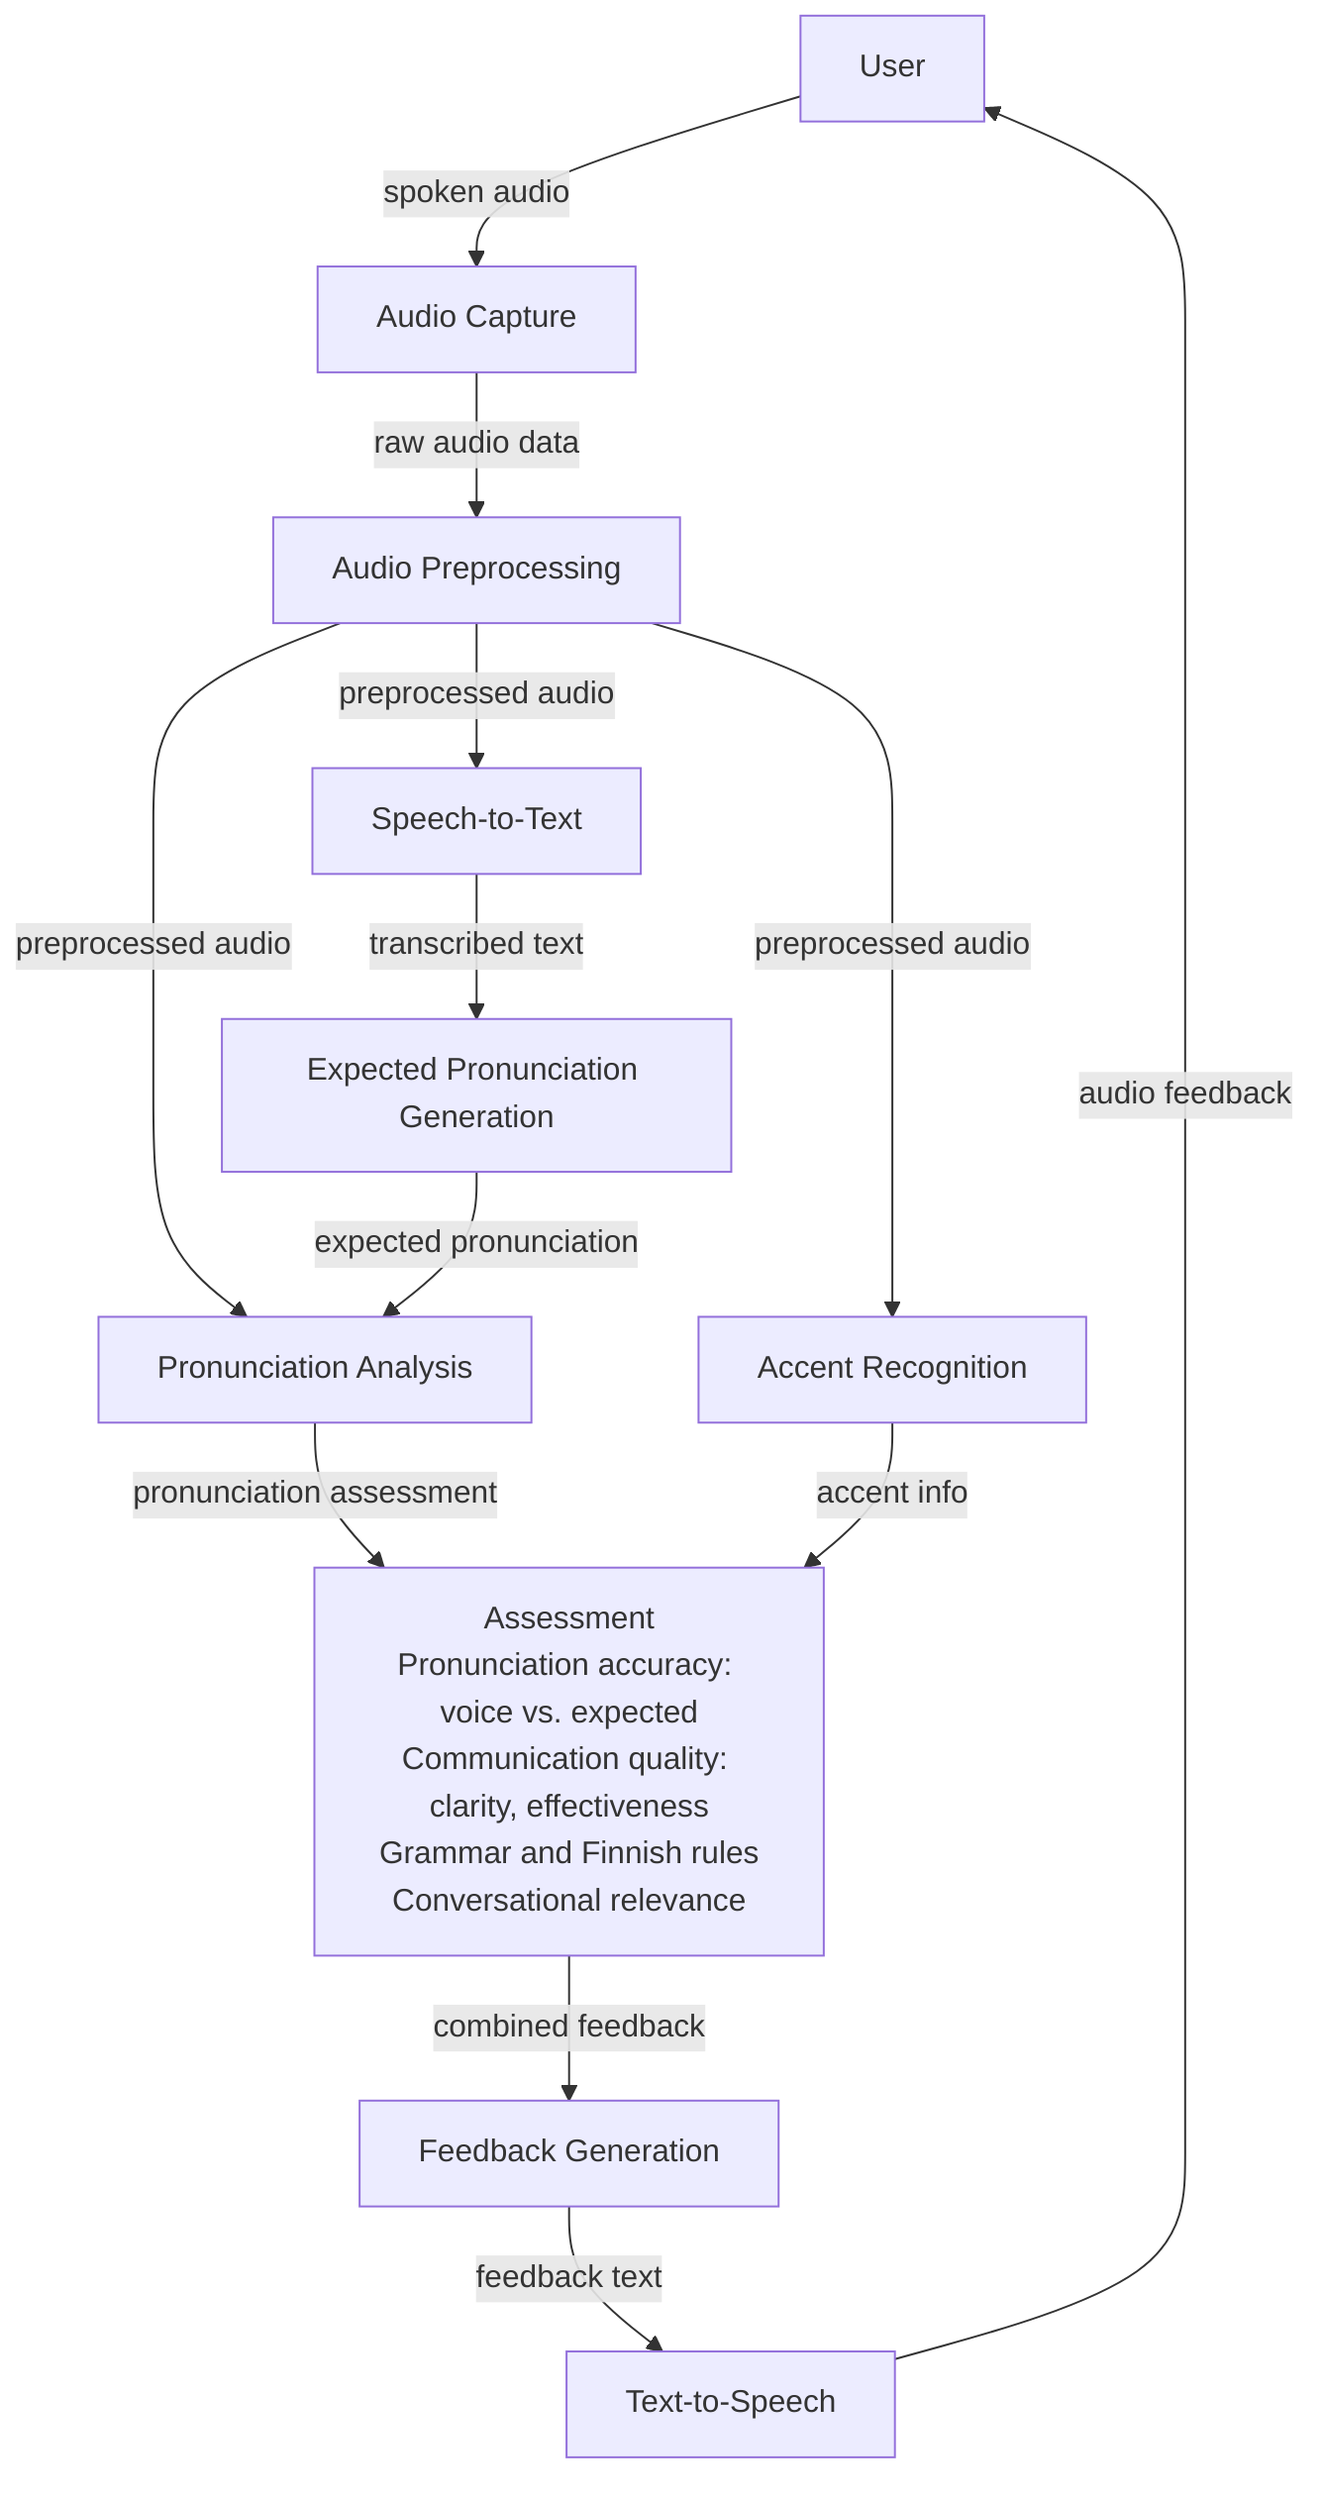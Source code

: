 flowchart TD
    User[User] --> |spoken audio| Capture[Audio Capture]
    Capture --> |raw audio data| Preprocess[Audio Preprocessing]
    Preprocess --> |preprocessed audio| STT[Speech-to-Text]
    Preprocess --> |preprocessed audio| Pron[Pronunciation Analysis]
    Preprocess --> |preprocessed audio| Accent[Accent Recognition]
    STT --> |transcribed text| ExpPron[Expected Pronunciation Generation]
    ExpPron --> |expected pronunciation| Pron
    Pron --> |pronunciation assessment| Assessment[Assessment<br>Pronunciation accuracy: voice vs. expected<br>Communication quality: clarity, effectiveness<br>Grammar and Finnish rules<br>Conversational relevance]
    Accent --> |accent info| Assessment
    Assessment --> |combined feedback| Feedback[Feedback Generation]
    Feedback --> |feedback text| TTS[Text-to-Speech]
    TTS --> |audio feedback| User